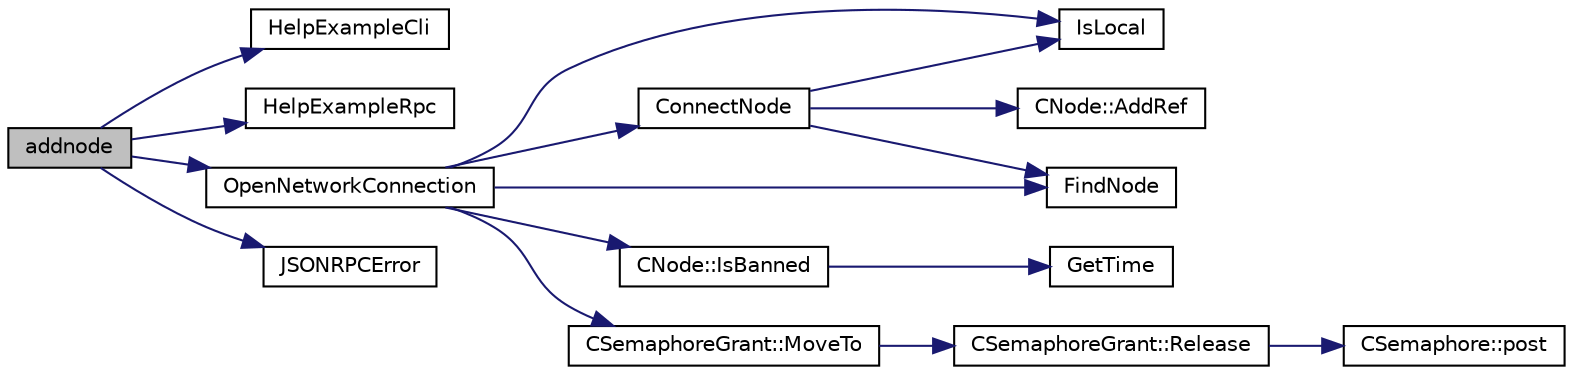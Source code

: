 digraph "addnode"
{
  edge [fontname="Helvetica",fontsize="10",labelfontname="Helvetica",labelfontsize="10"];
  node [fontname="Helvetica",fontsize="10",shape=record];
  rankdir="LR";
  Node0 [label="addnode",height=0.2,width=0.4,color="black", fillcolor="grey75", style="filled", fontcolor="black"];
  Node0 -> Node1 [color="midnightblue",fontsize="10",style="solid",fontname="Helvetica"];
  Node1 [label="HelpExampleCli",height=0.2,width=0.4,color="black", fillcolor="white", style="filled",URL="$rpcserver_8cpp.html#ac01ac6eab5467567ed0da106814e04ec"];
  Node0 -> Node2 [color="midnightblue",fontsize="10",style="solid",fontname="Helvetica"];
  Node2 [label="HelpExampleRpc",height=0.2,width=0.4,color="black", fillcolor="white", style="filled",URL="$rpcserver_8cpp.html#a06ea60e24e5a1053a14a11b1009bf9ef"];
  Node0 -> Node3 [color="midnightblue",fontsize="10",style="solid",fontname="Helvetica"];
  Node3 [label="OpenNetworkConnection",height=0.2,width=0.4,color="black", fillcolor="white", style="filled",URL="$net_8cpp.html#ae2bcee201d33de468678ed615de41436"];
  Node3 -> Node4 [color="midnightblue",fontsize="10",style="solid",fontname="Helvetica"];
  Node4 [label="IsLocal",height=0.2,width=0.4,color="black", fillcolor="white", style="filled",URL="$net_8cpp.html#a16fa1bd4d34c4c29c90903fc3cdf7517",tooltip="check whether a given address is potentially local "];
  Node3 -> Node5 [color="midnightblue",fontsize="10",style="solid",fontname="Helvetica"];
  Node5 [label="FindNode",height=0.2,width=0.4,color="black", fillcolor="white", style="filled",URL="$net_8cpp.html#a66a7371d8e724cac0b4495169cdf2859"];
  Node3 -> Node6 [color="midnightblue",fontsize="10",style="solid",fontname="Helvetica"];
  Node6 [label="CNode::IsBanned",height=0.2,width=0.4,color="black", fillcolor="white", style="filled",URL="$class_c_node.html#aefa8b81afa53b4c6635dc4c6c024211a"];
  Node6 -> Node7 [color="midnightblue",fontsize="10",style="solid",fontname="Helvetica"];
  Node7 [label="GetTime",height=0.2,width=0.4,color="black", fillcolor="white", style="filled",URL="$utiltime_8cpp.html#a46fac5fba8ba905b5f9acb364f5d8c6f",tooltip="For unit testing. "];
  Node3 -> Node8 [color="midnightblue",fontsize="10",style="solid",fontname="Helvetica"];
  Node8 [label="ConnectNode",height=0.2,width=0.4,color="black", fillcolor="white", style="filled",URL="$net_8cpp.html#a432a7a8d2ab920334fb196fc7ac7e751"];
  Node8 -> Node4 [color="midnightblue",fontsize="10",style="solid",fontname="Helvetica"];
  Node8 -> Node5 [color="midnightblue",fontsize="10",style="solid",fontname="Helvetica"];
  Node8 -> Node9 [color="midnightblue",fontsize="10",style="solid",fontname="Helvetica"];
  Node9 [label="CNode::AddRef",height=0.2,width=0.4,color="black", fillcolor="white", style="filled",URL="$class_c_node.html#afb65ed679f7bda59aab89e0f5afae292"];
  Node3 -> Node10 [color="midnightblue",fontsize="10",style="solid",fontname="Helvetica"];
  Node10 [label="CSemaphoreGrant::MoveTo",height=0.2,width=0.4,color="black", fillcolor="white", style="filled",URL="$class_c_semaphore_grant.html#ab3e6f84f304703abc52517b0c8de26cf"];
  Node10 -> Node11 [color="midnightblue",fontsize="10",style="solid",fontname="Helvetica"];
  Node11 [label="CSemaphoreGrant::Release",height=0.2,width=0.4,color="black", fillcolor="white", style="filled",URL="$class_c_semaphore_grant.html#a8d985eeace74e037baeb39bd2d586576"];
  Node11 -> Node12 [color="midnightblue",fontsize="10",style="solid",fontname="Helvetica"];
  Node12 [label="CSemaphore::post",height=0.2,width=0.4,color="black", fillcolor="white", style="filled",URL="$class_c_semaphore.html#af6a956f6c191e824485fd3af6db39318"];
  Node0 -> Node13 [color="midnightblue",fontsize="10",style="solid",fontname="Helvetica"];
  Node13 [label="JSONRPCError",height=0.2,width=0.4,color="black", fillcolor="white", style="filled",URL="$rpcprotocol_8cpp.html#a17b1bb111ab339efc951929834766039"];
}
